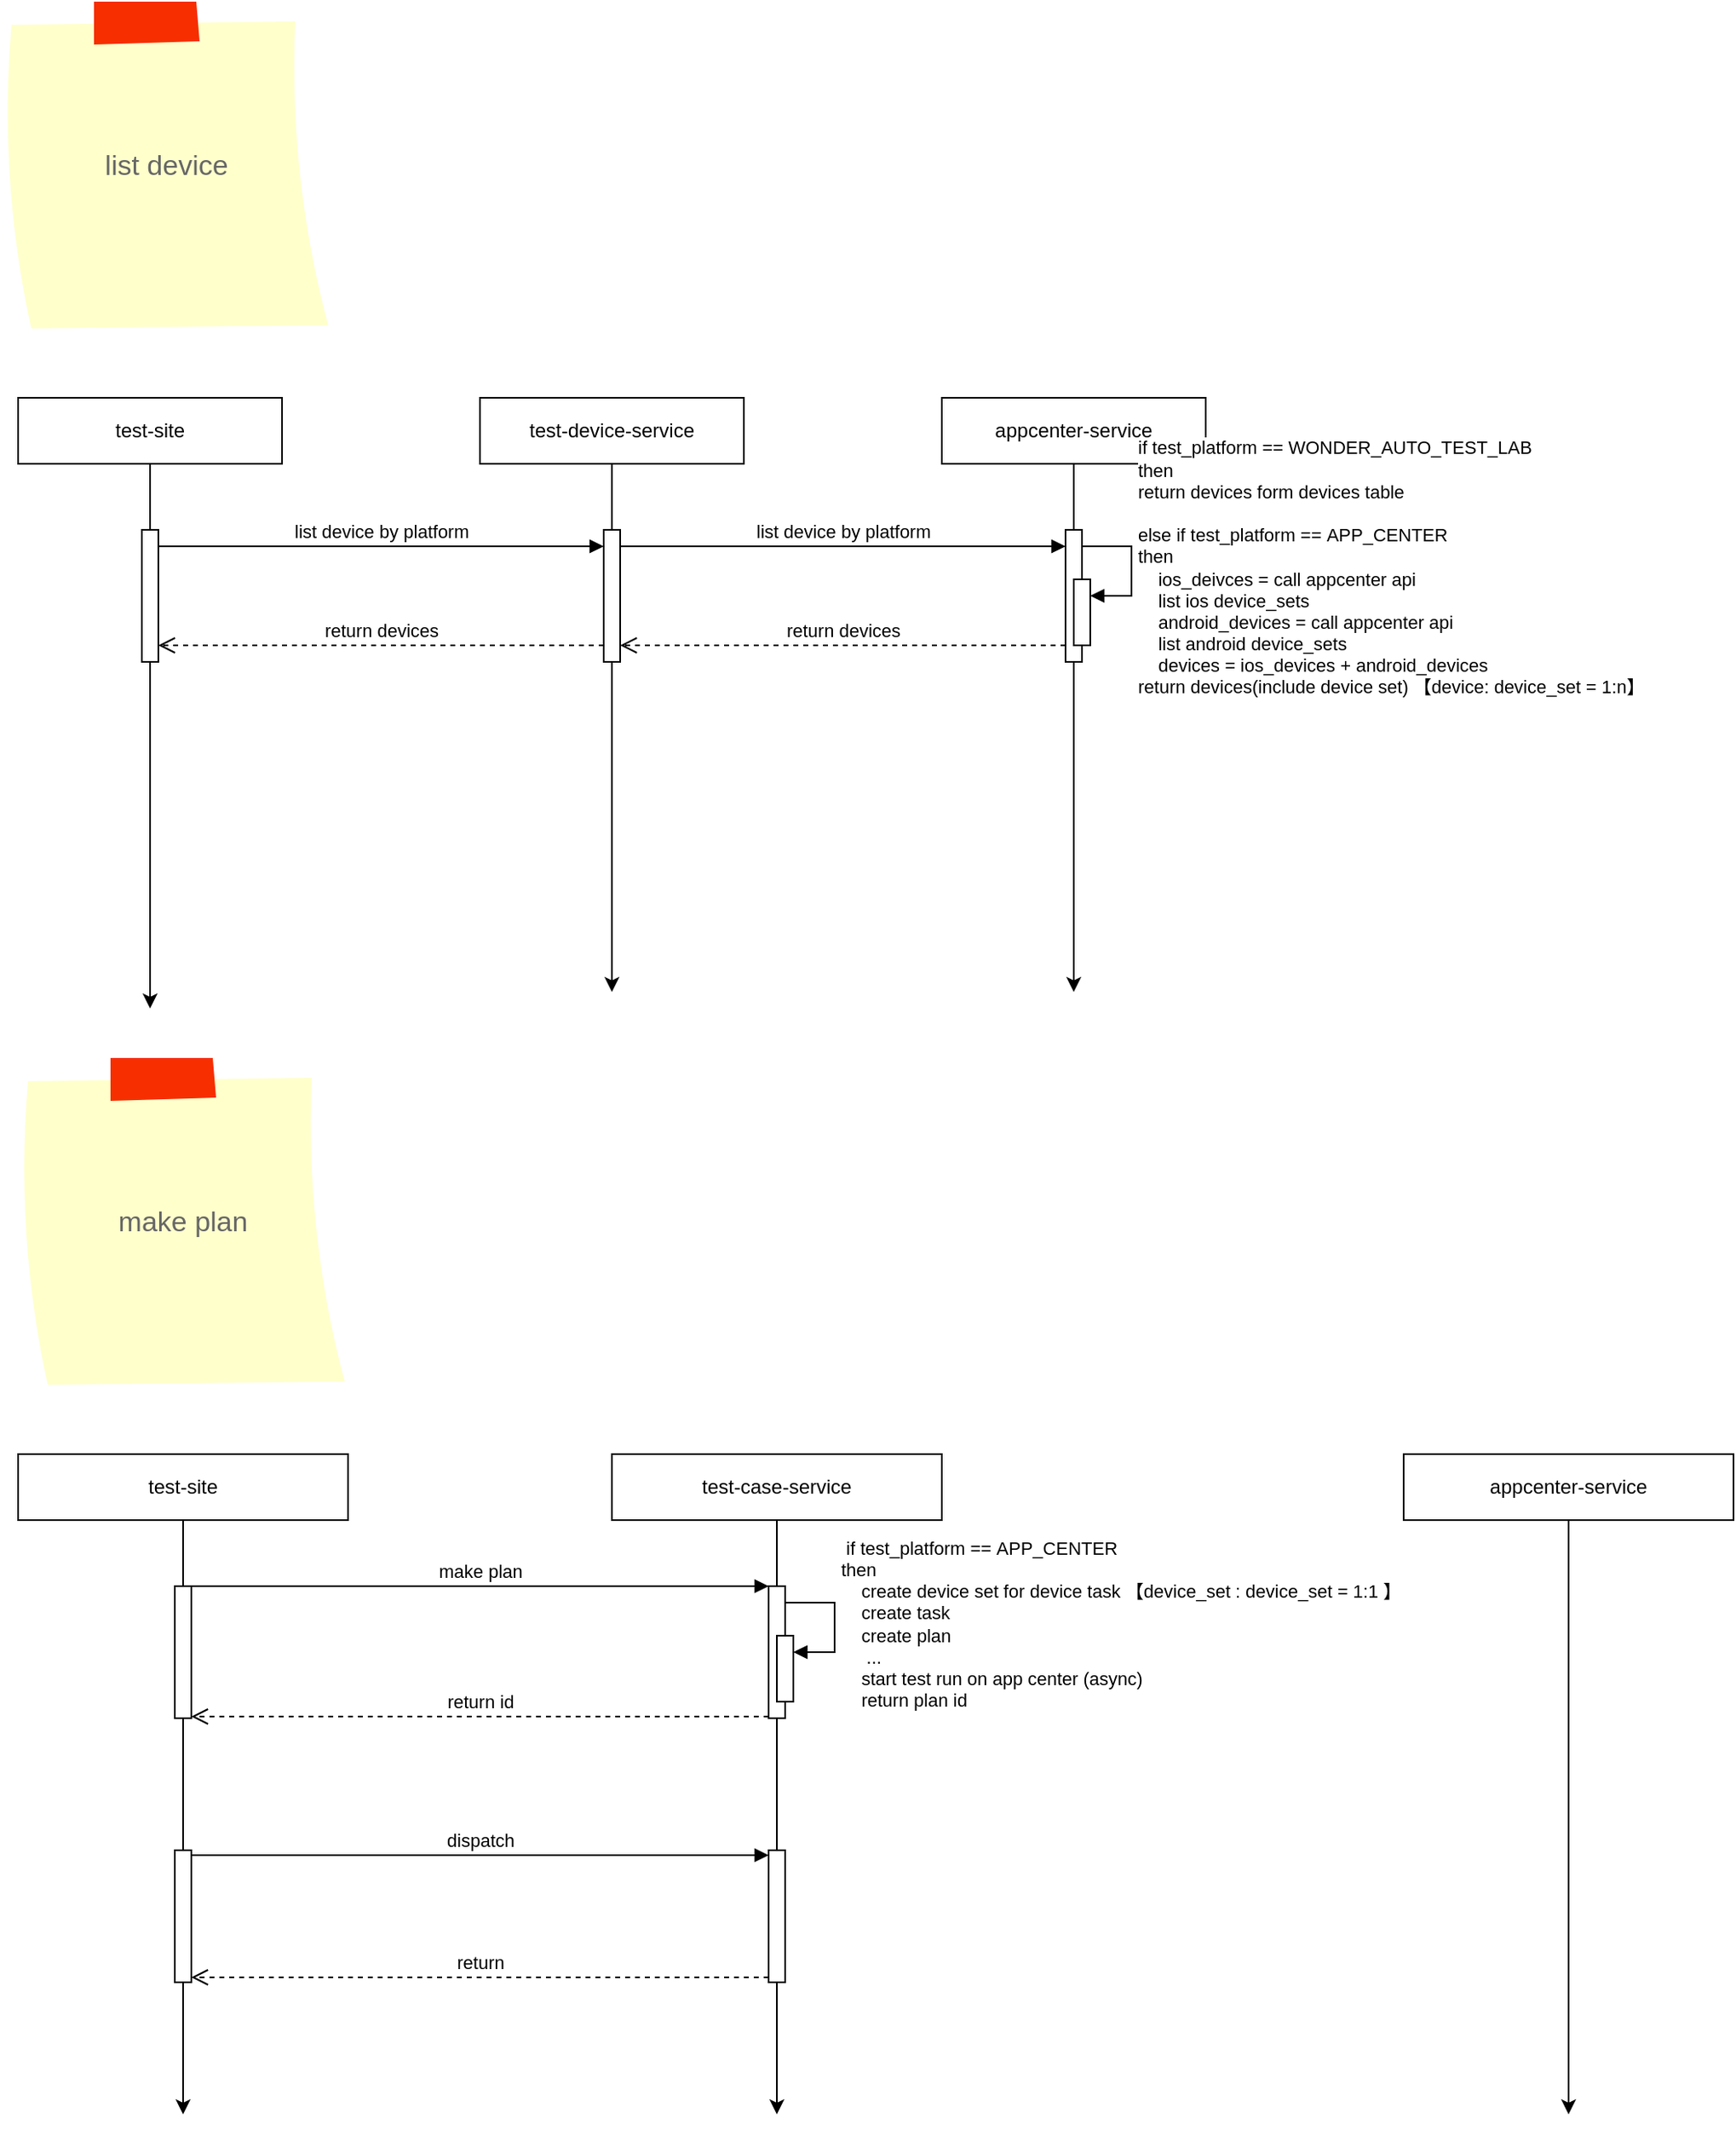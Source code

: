 <mxfile version="21.6.5" type="github">
  <diagram id="Yf5h-WjNpbWa4NE3nOc_" name="app center">
    <mxGraphModel dx="1194" dy="504" grid="1" gridSize="10" guides="1" tooltips="1" connect="1" arrows="1" fold="1" page="1" pageScale="1" pageWidth="827" pageHeight="1169" math="0" shadow="0">
      <root>
        <mxCell id="0" />
        <mxCell id="1" parent="0" />
        <mxCell id="HtehHeEMGHA8bfAg62U7-3" style="edgeStyle=orthogonalEdgeStyle;rounded=0;orthogonalLoop=1;jettySize=auto;html=1;" edge="1" parent="1" source="HtehHeEMGHA8bfAg62U7-1">
          <mxGeometry relative="1" as="geometry">
            <mxPoint x="160" y="610" as="targetPoint" />
          </mxGeometry>
        </mxCell>
        <mxCell id="HtehHeEMGHA8bfAg62U7-1" value="test-site" style="html=1;whiteSpace=wrap;" vertex="1" parent="1">
          <mxGeometry x="80" y="240" width="160" height="40" as="geometry" />
        </mxCell>
        <mxCell id="HtehHeEMGHA8bfAg62U7-4" style="edgeStyle=orthogonalEdgeStyle;rounded=0;orthogonalLoop=1;jettySize=auto;html=1;" edge="1" parent="1" source="HtehHeEMGHA8bfAg62U7-2">
          <mxGeometry relative="1" as="geometry">
            <mxPoint x="440" y="600" as="targetPoint" />
          </mxGeometry>
        </mxCell>
        <mxCell id="HtehHeEMGHA8bfAg62U7-2" value="test-device-service" style="html=1;whiteSpace=wrap;" vertex="1" parent="1">
          <mxGeometry x="360" y="240" width="160" height="40" as="geometry" />
        </mxCell>
        <mxCell id="HtehHeEMGHA8bfAg62U7-5" value="" style="html=1;points=[];perimeter=orthogonalPerimeter;outlineConnect=0;targetShapes=umlLifeline;portConstraint=eastwest;newEdgeStyle={&quot;edgeStyle&quot;:&quot;elbowEdgeStyle&quot;,&quot;elbow&quot;:&quot;vertical&quot;,&quot;curved&quot;:0,&quot;rounded&quot;:0};" vertex="1" parent="1">
          <mxGeometry x="435" y="320" width="10" height="80" as="geometry" />
        </mxCell>
        <mxCell id="HtehHeEMGHA8bfAg62U7-6" value="list device by platform" style="html=1;verticalAlign=bottom;endArrow=block;edgeStyle=elbowEdgeStyle;elbow=vertical;curved=0;rounded=0;" edge="1" parent="1">
          <mxGeometry relative="1" as="geometry">
            <mxPoint x="165" y="330" as="sourcePoint" />
            <mxPoint x="435" y="330" as="targetPoint" />
            <mxPoint as="offset" />
          </mxGeometry>
        </mxCell>
        <mxCell id="HtehHeEMGHA8bfAg62U7-7" value="return devices" style="html=1;verticalAlign=bottom;endArrow=open;dashed=1;endSize=8;edgeStyle=elbowEdgeStyle;elbow=horizontal;curved=0;rounded=0;" edge="1" parent="1">
          <mxGeometry relative="1" as="geometry">
            <mxPoint x="165" y="390" as="targetPoint" />
            <mxPoint x="435" y="390" as="sourcePoint" />
            <mxPoint as="offset" />
          </mxGeometry>
        </mxCell>
        <mxCell id="HtehHeEMGHA8bfAg62U7-8" value="" style="html=1;points=[];perimeter=orthogonalPerimeter;outlineConnect=0;targetShapes=umlLifeline;portConstraint=eastwest;newEdgeStyle={&quot;edgeStyle&quot;:&quot;elbowEdgeStyle&quot;,&quot;elbow&quot;:&quot;vertical&quot;,&quot;curved&quot;:0,&quot;rounded&quot;:0};" vertex="1" parent="1">
          <mxGeometry x="155" y="320" width="10" height="80" as="geometry" />
        </mxCell>
        <mxCell id="HtehHeEMGHA8bfAg62U7-10" style="edgeStyle=orthogonalEdgeStyle;rounded=0;orthogonalLoop=1;jettySize=auto;html=1;" edge="1" parent="1" source="HtehHeEMGHA8bfAg62U7-9">
          <mxGeometry relative="1" as="geometry">
            <mxPoint x="720" y="600" as="targetPoint" />
          </mxGeometry>
        </mxCell>
        <mxCell id="HtehHeEMGHA8bfAg62U7-9" value="appcenter-service" style="html=1;whiteSpace=wrap;" vertex="1" parent="1">
          <mxGeometry x="640" y="240" width="160" height="40" as="geometry" />
        </mxCell>
        <mxCell id="HtehHeEMGHA8bfAg62U7-11" value="" style="html=1;points=[];perimeter=orthogonalPerimeter;outlineConnect=0;targetShapes=umlLifeline;portConstraint=eastwest;newEdgeStyle={&quot;edgeStyle&quot;:&quot;elbowEdgeStyle&quot;,&quot;elbow&quot;:&quot;vertical&quot;,&quot;curved&quot;:0,&quot;rounded&quot;:0};" vertex="1" parent="1">
          <mxGeometry x="715" y="320" width="10" height="80" as="geometry" />
        </mxCell>
        <mxCell id="HtehHeEMGHA8bfAg62U7-12" value="list device by platform" style="html=1;verticalAlign=bottom;endArrow=block;edgeStyle=elbowEdgeStyle;elbow=horizontal;curved=0;rounded=0;" edge="1" parent="1">
          <mxGeometry relative="1" as="geometry">
            <mxPoint x="445" y="330" as="sourcePoint" />
            <mxPoint x="715" y="330" as="targetPoint" />
          </mxGeometry>
        </mxCell>
        <mxCell id="HtehHeEMGHA8bfAg62U7-13" value="return devices" style="html=1;verticalAlign=bottom;endArrow=open;dashed=1;endSize=8;edgeStyle=elbowEdgeStyle;elbow=vertical;curved=0;rounded=0;" edge="1" source="HtehHeEMGHA8bfAg62U7-11" parent="1" target="HtehHeEMGHA8bfAg62U7-5">
          <mxGeometry relative="1" as="geometry">
            <mxPoint x="645" y="395" as="targetPoint" />
            <Array as="points">
              <mxPoint x="560" y="390" />
            </Array>
          </mxGeometry>
        </mxCell>
        <mxCell id="HtehHeEMGHA8bfAg62U7-14" value="" style="html=1;points=[];perimeter=orthogonalPerimeter;outlineConnect=0;targetShapes=umlLifeline;portConstraint=eastwest;newEdgeStyle={&quot;edgeStyle&quot;:&quot;elbowEdgeStyle&quot;,&quot;elbow&quot;:&quot;vertical&quot;,&quot;curved&quot;:0,&quot;rounded&quot;:0};" vertex="1" parent="1">
          <mxGeometry x="720" y="350" width="10" height="40" as="geometry" />
        </mxCell>
        <mxCell id="HtehHeEMGHA8bfAg62U7-15" value="if test_platform ==&amp;nbsp;WONDER_AUTO_TEST_LAB&lt;br&gt;then&amp;nbsp;&amp;nbsp;&lt;br&gt;return devices form devices table&lt;br&gt;&lt;br&gt;else if test_platform ==&amp;nbsp;APP_CENTER&lt;br&gt;then &lt;br&gt;&amp;nbsp; &amp;nbsp; ios_deivces = call appcenter api&lt;br&gt;&amp;nbsp; &amp;nbsp; list ios device_sets&lt;br&gt;&amp;nbsp; &amp;nbsp; android_devices = call appcenter api&lt;br&gt;&amp;nbsp; &amp;nbsp; list android device_sets&lt;span style=&quot;white-space: pre;&quot;&gt;&#x9;&lt;/span&gt;&lt;br&gt;&amp;nbsp; &amp;nbsp; devices = ios_devices + android_devices&lt;br&gt;return devices(include device set) 【device: device_set = 1:n】" style="html=1;align=left;spacingLeft=2;endArrow=block;rounded=0;edgeStyle=orthogonalEdgeStyle;curved=0;rounded=0;" edge="1" target="HtehHeEMGHA8bfAg62U7-14" parent="1">
          <mxGeometry relative="1" as="geometry">
            <mxPoint x="725" y="330" as="sourcePoint" />
            <Array as="points">
              <mxPoint x="755" y="360" />
            </Array>
          </mxGeometry>
        </mxCell>
        <mxCell id="HtehHeEMGHA8bfAg62U7-16" value="list device" style="strokeWidth=1;shadow=0;dashed=0;align=center;html=1;shape=mxgraph.mockup.text.stickyNote2;fontColor=#666666;mainText=;fontSize=17;whiteSpace=wrap;fillColor=#ffffcc;strokeColor=#F62E00;" vertex="1" parent="1">
          <mxGeometry x="70" width="200" height="200" as="geometry" />
        </mxCell>
        <mxCell id="HtehHeEMGHA8bfAg62U7-17" value="make plan" style="strokeWidth=1;shadow=0;dashed=0;align=center;html=1;shape=mxgraph.mockup.text.stickyNote2;fontColor=#666666;mainText=;fontSize=17;whiteSpace=wrap;fillColor=#ffffcc;strokeColor=#F62E00;" vertex="1" parent="1">
          <mxGeometry x="80" y="640" width="200" height="200" as="geometry" />
        </mxCell>
        <mxCell id="HtehHeEMGHA8bfAg62U7-20" style="edgeStyle=orthogonalEdgeStyle;rounded=0;orthogonalLoop=1;jettySize=auto;html=1;" edge="1" parent="1" source="HtehHeEMGHA8bfAg62U7-19">
          <mxGeometry relative="1" as="geometry">
            <mxPoint x="180" y="1280" as="targetPoint" />
          </mxGeometry>
        </mxCell>
        <mxCell id="HtehHeEMGHA8bfAg62U7-19" value="test-site" style="html=1;whiteSpace=wrap;" vertex="1" parent="1">
          <mxGeometry x="80" y="880" width="200" height="40" as="geometry" />
        </mxCell>
        <mxCell id="HtehHeEMGHA8bfAg62U7-21" style="edgeStyle=orthogonalEdgeStyle;rounded=0;orthogonalLoop=1;jettySize=auto;html=1;" edge="1" parent="1" source="HtehHeEMGHA8bfAg62U7-22">
          <mxGeometry relative="1" as="geometry">
            <mxPoint x="540" y="1280" as="targetPoint" />
          </mxGeometry>
        </mxCell>
        <mxCell id="HtehHeEMGHA8bfAg62U7-22" value="test-case-service" style="html=1;whiteSpace=wrap;" vertex="1" parent="1">
          <mxGeometry x="440" y="880" width="200" height="40" as="geometry" />
        </mxCell>
        <mxCell id="HtehHeEMGHA8bfAg62U7-23" style="edgeStyle=orthogonalEdgeStyle;rounded=0;orthogonalLoop=1;jettySize=auto;html=1;" edge="1" parent="1" source="HtehHeEMGHA8bfAg62U7-24">
          <mxGeometry relative="1" as="geometry">
            <mxPoint x="1020" y="1280" as="targetPoint" />
          </mxGeometry>
        </mxCell>
        <mxCell id="HtehHeEMGHA8bfAg62U7-24" value="appcenter-service" style="html=1;whiteSpace=wrap;" vertex="1" parent="1">
          <mxGeometry x="920" y="880" width="200" height="40" as="geometry" />
        </mxCell>
        <mxCell id="HtehHeEMGHA8bfAg62U7-25" value="" style="html=1;points=[];perimeter=orthogonalPerimeter;outlineConnect=0;targetShapes=umlLifeline;portConstraint=eastwest;newEdgeStyle={&quot;edgeStyle&quot;:&quot;elbowEdgeStyle&quot;,&quot;elbow&quot;:&quot;vertical&quot;,&quot;curved&quot;:0,&quot;rounded&quot;:0};" vertex="1" parent="1">
          <mxGeometry x="535" y="960" width="10" height="80" as="geometry" />
        </mxCell>
        <mxCell id="HtehHeEMGHA8bfAg62U7-26" value="make plan" style="html=1;verticalAlign=bottom;endArrow=block;edgeStyle=elbowEdgeStyle;elbow=vertical;curved=0;rounded=0;" edge="1" parent="1">
          <mxGeometry relative="1" as="geometry">
            <mxPoint x="185" y="960" as="sourcePoint" />
            <mxPoint x="535" y="960" as="targetPoint" />
            <mxPoint as="offset" />
          </mxGeometry>
        </mxCell>
        <mxCell id="HtehHeEMGHA8bfAg62U7-27" value="return id" style="html=1;verticalAlign=bottom;endArrow=open;dashed=1;endSize=8;edgeStyle=elbowEdgeStyle;elbow=vertical;curved=0;rounded=0;" edge="1" parent="1">
          <mxGeometry relative="1" as="geometry">
            <mxPoint x="185" y="1039" as="targetPoint" />
            <mxPoint x="535" y="1039" as="sourcePoint" />
          </mxGeometry>
        </mxCell>
        <mxCell id="HtehHeEMGHA8bfAg62U7-28" value="" style="html=1;points=[];perimeter=orthogonalPerimeter;outlineConnect=0;targetShapes=umlLifeline;portConstraint=eastwest;newEdgeStyle={&quot;edgeStyle&quot;:&quot;elbowEdgeStyle&quot;,&quot;elbow&quot;:&quot;vertical&quot;,&quot;curved&quot;:0,&quot;rounded&quot;:0};" vertex="1" parent="1">
          <mxGeometry x="175" y="960" width="10" height="80" as="geometry" />
        </mxCell>
        <mxCell id="HtehHeEMGHA8bfAg62U7-32" value="" style="html=1;points=[];perimeter=orthogonalPerimeter;outlineConnect=0;targetShapes=umlLifeline;portConstraint=eastwest;newEdgeStyle={&quot;edgeStyle&quot;:&quot;elbowEdgeStyle&quot;,&quot;elbow&quot;:&quot;vertical&quot;,&quot;curved&quot;:0,&quot;rounded&quot;:0};" vertex="1" parent="1">
          <mxGeometry x="540" y="990" width="10" height="40" as="geometry" />
        </mxCell>
        <mxCell id="HtehHeEMGHA8bfAg62U7-33" value="&amp;nbsp;if test_platform ==&amp;nbsp;APP_CENTER&lt;br&gt;then&lt;br&gt;&amp;nbsp; &amp;nbsp; create device set for device task 【device_set : device_set = 1:1 】&lt;br&gt;&amp;nbsp; &amp;nbsp; create task&lt;br&gt;&amp;nbsp; &amp;nbsp; create plan &lt;br&gt;&amp;nbsp; &amp;nbsp; &amp;nbsp;...&lt;br&gt;&amp;nbsp; &amp;nbsp; start test run on app center (async)&lt;br&gt;&amp;nbsp; &amp;nbsp; return plan id" style="html=1;align=left;spacingLeft=2;endArrow=block;rounded=0;edgeStyle=orthogonalEdgeStyle;curved=0;rounded=0;" edge="1" target="HtehHeEMGHA8bfAg62U7-32" parent="1">
          <mxGeometry x="0.012" relative="1" as="geometry">
            <mxPoint x="545" y="970" as="sourcePoint" />
            <Array as="points">
              <mxPoint x="575" y="1000" />
            </Array>
            <mxPoint as="offset" />
          </mxGeometry>
        </mxCell>
        <mxCell id="HtehHeEMGHA8bfAg62U7-34" value="" style="html=1;points=[];perimeter=orthogonalPerimeter;outlineConnect=0;targetShapes=umlLifeline;portConstraint=eastwest;newEdgeStyle={&quot;edgeStyle&quot;:&quot;elbowEdgeStyle&quot;,&quot;elbow&quot;:&quot;vertical&quot;,&quot;curved&quot;:0,&quot;rounded&quot;:0};" vertex="1" parent="1">
          <mxGeometry x="535" y="1120" width="10" height="80" as="geometry" />
        </mxCell>
        <mxCell id="HtehHeEMGHA8bfAg62U7-35" value="dispatch" style="html=1;verticalAlign=bottom;endArrow=block;edgeStyle=elbowEdgeStyle;elbow=vertical;curved=0;rounded=0;" edge="1" parent="1">
          <mxGeometry relative="1" as="geometry">
            <mxPoint x="185" y="1123" as="sourcePoint" />
            <mxPoint x="535" y="1123" as="targetPoint" />
          </mxGeometry>
        </mxCell>
        <mxCell id="HtehHeEMGHA8bfAg62U7-36" value="return" style="html=1;verticalAlign=bottom;endArrow=open;dashed=1;endSize=8;edgeStyle=elbowEdgeStyle;elbow=vertical;curved=0;rounded=0;" edge="1" parent="1">
          <mxGeometry relative="1" as="geometry">
            <mxPoint x="185" y="1197" as="targetPoint" />
            <mxPoint x="535" y="1197" as="sourcePoint" />
          </mxGeometry>
        </mxCell>
        <mxCell id="HtehHeEMGHA8bfAg62U7-43" value="" style="html=1;points=[];perimeter=orthogonalPerimeter;outlineConnect=0;targetShapes=umlLifeline;portConstraint=eastwest;newEdgeStyle={&quot;edgeStyle&quot;:&quot;elbowEdgeStyle&quot;,&quot;elbow&quot;:&quot;vertical&quot;,&quot;curved&quot;:0,&quot;rounded&quot;:0};" vertex="1" parent="1">
          <mxGeometry x="175" y="1120" width="10" height="80" as="geometry" />
        </mxCell>
      </root>
    </mxGraphModel>
  </diagram>
</mxfile>
